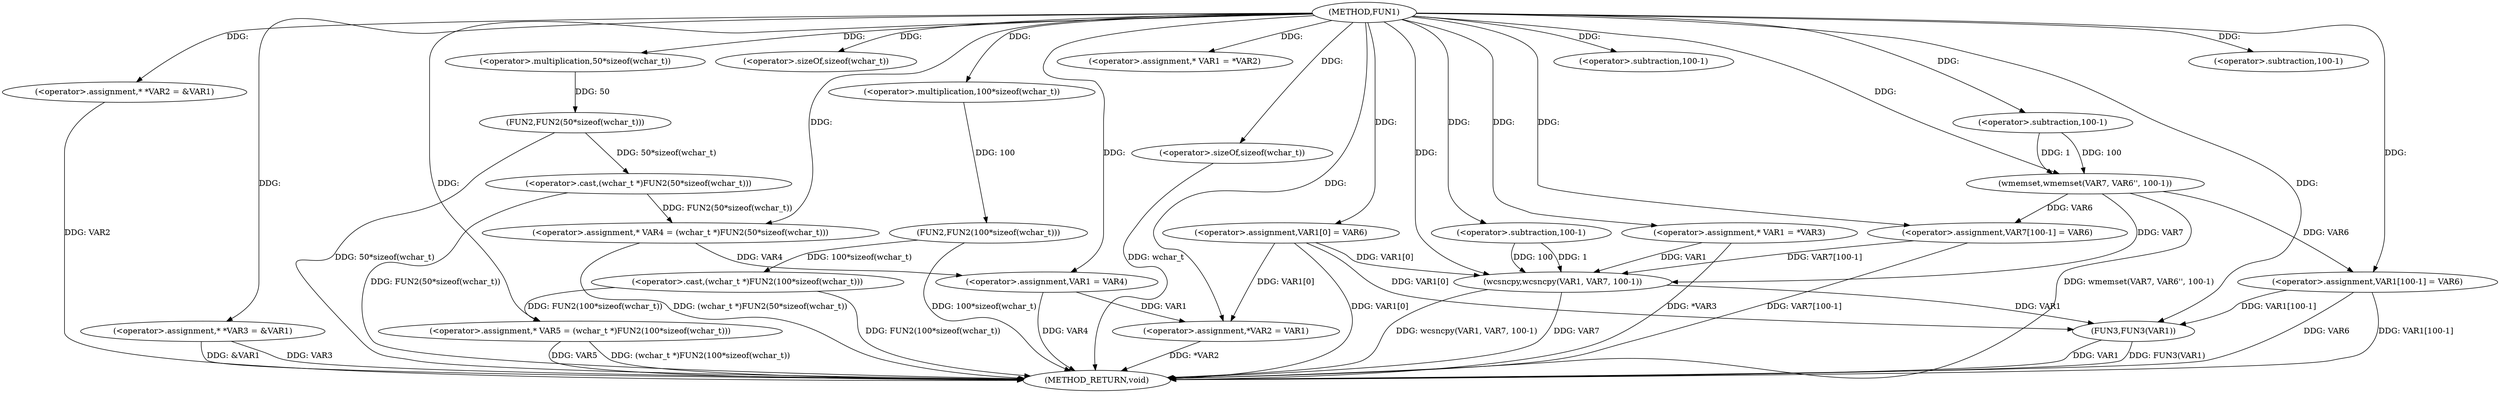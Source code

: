 digraph FUN1 {  
"1000100" [label = "(METHOD,FUN1)" ]
"1000187" [label = "(METHOD_RETURN,void)" ]
"1000104" [label = "(<operator>.assignment,* *VAR2 = &VAR1)" ]
"1000109" [label = "(<operator>.assignment,* *VAR3 = &VAR1)" ]
"1000114" [label = "(<operator>.assignment,* VAR4 = (wchar_t *)FUN2(50*sizeof(wchar_t)))" ]
"1000116" [label = "(<operator>.cast,(wchar_t *)FUN2(50*sizeof(wchar_t)))" ]
"1000118" [label = "(FUN2,FUN2(50*sizeof(wchar_t)))" ]
"1000119" [label = "(<operator>.multiplication,50*sizeof(wchar_t))" ]
"1000121" [label = "(<operator>.sizeOf,sizeof(wchar_t))" ]
"1000124" [label = "(<operator>.assignment,* VAR5 = (wchar_t *)FUN2(100*sizeof(wchar_t)))" ]
"1000126" [label = "(<operator>.cast,(wchar_t *)FUN2(100*sizeof(wchar_t)))" ]
"1000128" [label = "(FUN2,FUN2(100*sizeof(wchar_t)))" ]
"1000129" [label = "(<operator>.multiplication,100*sizeof(wchar_t))" ]
"1000131" [label = "(<operator>.sizeOf,sizeof(wchar_t))" ]
"1000135" [label = "(<operator>.assignment,* VAR1 = *VAR2)" ]
"1000139" [label = "(<operator>.assignment,VAR1 = VAR4)" ]
"1000142" [label = "(<operator>.assignment,VAR1[0] = VAR6)" ]
"1000147" [label = "(<operator>.assignment,*VAR2 = VAR1)" ]
"1000153" [label = "(<operator>.assignment,* VAR1 = *VAR3)" ]
"1000159" [label = "(wmemset,wmemset(VAR7, VAR6'', 100-1))" ]
"1000162" [label = "(<operator>.subtraction,100-1)" ]
"1000165" [label = "(<operator>.assignment,VAR7[100-1] = VAR6)" ]
"1000168" [label = "(<operator>.subtraction,100-1)" ]
"1000172" [label = "(wcsncpy,wcsncpy(VAR1, VAR7, 100-1))" ]
"1000175" [label = "(<operator>.subtraction,100-1)" ]
"1000178" [label = "(<operator>.assignment,VAR1[100-1] = VAR6)" ]
"1000181" [label = "(<operator>.subtraction,100-1)" ]
"1000185" [label = "(FUN3,FUN3(VAR1))" ]
  "1000124" -> "1000187"  [ label = "DDG: VAR5"] 
  "1000185" -> "1000187"  [ label = "DDG: FUN3(VAR1)"] 
  "1000104" -> "1000187"  [ label = "DDG: VAR2"] 
  "1000147" -> "1000187"  [ label = "DDG: *VAR2"] 
  "1000116" -> "1000187"  [ label = "DDG: FUN2(50*sizeof(wchar_t))"] 
  "1000142" -> "1000187"  [ label = "DDG: VAR1[0]"] 
  "1000126" -> "1000187"  [ label = "DDG: FUN2(100*sizeof(wchar_t))"] 
  "1000118" -> "1000187"  [ label = "DDG: 50*sizeof(wchar_t)"] 
  "1000159" -> "1000187"  [ label = "DDG: wmemset(VAR7, VAR6'', 100-1)"] 
  "1000185" -> "1000187"  [ label = "DDG: VAR1"] 
  "1000124" -> "1000187"  [ label = "DDG: (wchar_t *)FUN2(100*sizeof(wchar_t))"] 
  "1000172" -> "1000187"  [ label = "DDG: wcsncpy(VAR1, VAR7, 100-1)"] 
  "1000178" -> "1000187"  [ label = "DDG: VAR1[100-1]"] 
  "1000131" -> "1000187"  [ label = "DDG: wchar_t"] 
  "1000139" -> "1000187"  [ label = "DDG: VAR4"] 
  "1000165" -> "1000187"  [ label = "DDG: VAR7[100-1]"] 
  "1000178" -> "1000187"  [ label = "DDG: VAR6"] 
  "1000128" -> "1000187"  [ label = "DDG: 100*sizeof(wchar_t)"] 
  "1000153" -> "1000187"  [ label = "DDG: *VAR3"] 
  "1000109" -> "1000187"  [ label = "DDG: VAR3"] 
  "1000109" -> "1000187"  [ label = "DDG: &VAR1"] 
  "1000114" -> "1000187"  [ label = "DDG: (wchar_t *)FUN2(50*sizeof(wchar_t))"] 
  "1000172" -> "1000187"  [ label = "DDG: VAR7"] 
  "1000100" -> "1000104"  [ label = "DDG: "] 
  "1000100" -> "1000109"  [ label = "DDG: "] 
  "1000116" -> "1000114"  [ label = "DDG: FUN2(50*sizeof(wchar_t))"] 
  "1000100" -> "1000114"  [ label = "DDG: "] 
  "1000118" -> "1000116"  [ label = "DDG: 50*sizeof(wchar_t)"] 
  "1000119" -> "1000118"  [ label = "DDG: 50"] 
  "1000100" -> "1000119"  [ label = "DDG: "] 
  "1000100" -> "1000121"  [ label = "DDG: "] 
  "1000126" -> "1000124"  [ label = "DDG: FUN2(100*sizeof(wchar_t))"] 
  "1000100" -> "1000124"  [ label = "DDG: "] 
  "1000128" -> "1000126"  [ label = "DDG: 100*sizeof(wchar_t)"] 
  "1000129" -> "1000128"  [ label = "DDG: 100"] 
  "1000100" -> "1000129"  [ label = "DDG: "] 
  "1000100" -> "1000131"  [ label = "DDG: "] 
  "1000100" -> "1000135"  [ label = "DDG: "] 
  "1000114" -> "1000139"  [ label = "DDG: VAR4"] 
  "1000100" -> "1000139"  [ label = "DDG: "] 
  "1000100" -> "1000142"  [ label = "DDG: "] 
  "1000139" -> "1000147"  [ label = "DDG: VAR1"] 
  "1000142" -> "1000147"  [ label = "DDG: VAR1[0]"] 
  "1000100" -> "1000147"  [ label = "DDG: "] 
  "1000100" -> "1000153"  [ label = "DDG: "] 
  "1000100" -> "1000159"  [ label = "DDG: "] 
  "1000162" -> "1000159"  [ label = "DDG: 100"] 
  "1000162" -> "1000159"  [ label = "DDG: 1"] 
  "1000100" -> "1000162"  [ label = "DDG: "] 
  "1000159" -> "1000165"  [ label = "DDG: VAR6"] 
  "1000100" -> "1000165"  [ label = "DDG: "] 
  "1000100" -> "1000168"  [ label = "DDG: "] 
  "1000153" -> "1000172"  [ label = "DDG: VAR1"] 
  "1000142" -> "1000172"  [ label = "DDG: VAR1[0]"] 
  "1000100" -> "1000172"  [ label = "DDG: "] 
  "1000159" -> "1000172"  [ label = "DDG: VAR7"] 
  "1000165" -> "1000172"  [ label = "DDG: VAR7[100-1]"] 
  "1000175" -> "1000172"  [ label = "DDG: 100"] 
  "1000175" -> "1000172"  [ label = "DDG: 1"] 
  "1000100" -> "1000175"  [ label = "DDG: "] 
  "1000100" -> "1000178"  [ label = "DDG: "] 
  "1000159" -> "1000178"  [ label = "DDG: VAR6"] 
  "1000100" -> "1000181"  [ label = "DDG: "] 
  "1000178" -> "1000185"  [ label = "DDG: VAR1[100-1]"] 
  "1000172" -> "1000185"  [ label = "DDG: VAR1"] 
  "1000142" -> "1000185"  [ label = "DDG: VAR1[0]"] 
  "1000100" -> "1000185"  [ label = "DDG: "] 
}
